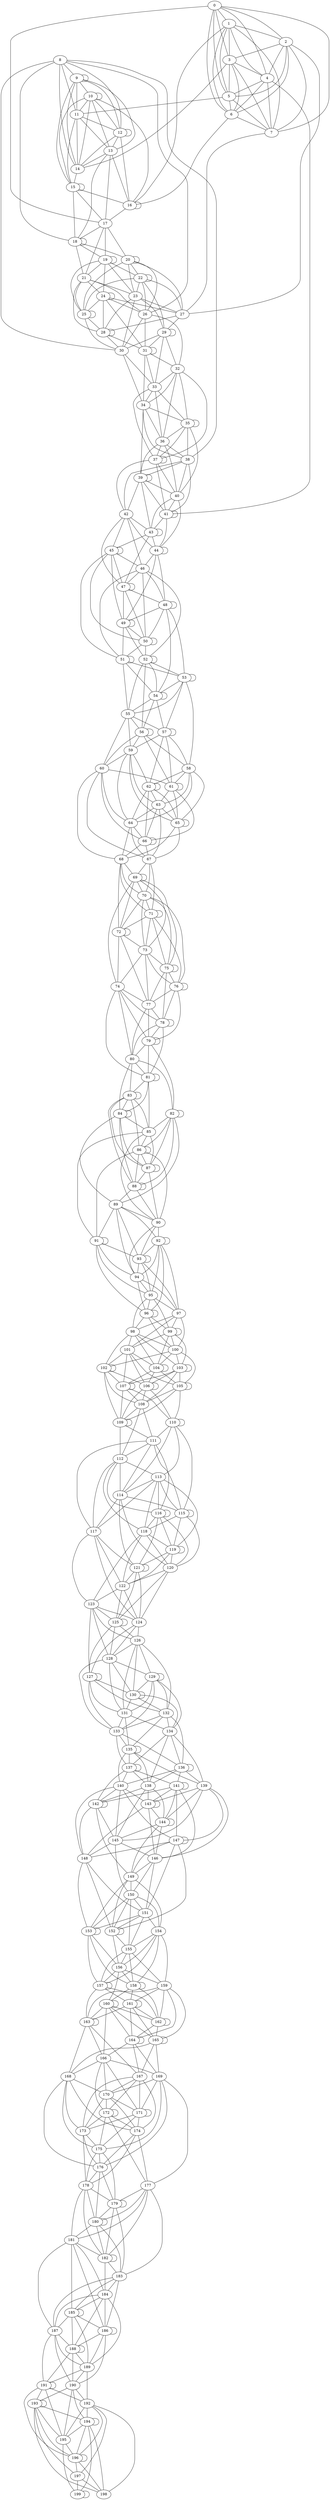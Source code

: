 graph {
  55 -- 57;
  177 -- 181;
  26 -- 30;
  59 -- 64;
  99 -- 100;
  147 -- 149;
  70 -- 73;
  118 -- 122;
  29 -- 32;
  167 -- 173;
  8 -- 9;
  0 -- 5;
  40 -- 41;
  8 -- 18;
  48 -- 54;
  11 -- 14;
  92 -- 97;
  132 -- 133;
  151 -- 155;
  184 -- 189;
  25 -- 25;
  73 -- 74;
  3 -- 6;
  141 -- 147;
  14 -- 15;
  122 -- 124;
  114 -- 120;
  155 -- 158;
  15 -- 16;
  47 -- 48;
  96 -- 99;
  18 -- 21;
  107 -- 108;
  99 -- 104;
  188 -- 191;
  159 -- 164;
  191 -- 196;
  48 -- 49;
  80 -- 81;
  129 -- 132;
  92 -- 92;
  100 -- 105;
  169 -- 177;
  192 -- 197;
  2 -- 27;
  162 -- 165;
  125 -- 125;
  181 -- 187;
  22 -- 23;
  103 -- 106;
  66 -- 66;
  74 -- 79;
  114 -- 115;
  158 -- 158;
  166 -- 171;
  55 -- 56;
  177 -- 180;
  88 -- 90;
  136 -- 139;
  59 -- 63;
  99 -- 99;
  147 -- 148;
  139 -- 144;
  180 -- 182;
  29 -- 31;
  191 -- 191;
  77 -- 80;
  48 -- 53;
  113 -- 119;
  92 -- 96;
  140 -- 145;
  172 -- 177;
  151 -- 154;
  62 -- 64;
  184 -- 188;
  110 -- 113;
  33 -- 37;
  102 -- 109;
  154 -- 156;
  3 -- 5;
  165 -- 165;
  51 -- 54;
  173 -- 178;
  181 -- 182;
  3 -- 14;
  84 -- 88;
  22 -- 27;
  95 -- 97;
  143 -- 146;
  106 -- 106;
  176 -- 180;
  155 -- 157;
  187 -- 189;
  36 -- 38;
  158 -- 162;
  47 -- 47;
  117 -- 121;
  55 -- 60;
  96 -- 98;
  128 -- 130;
  99 -- 103;
  168 -- 175;
  147 -- 152;
  188 -- 190;
  58 -- 62;
  199 -- 199;
  191 -- 195;
  40 -- 44;
  150 -- 154;
  129 -- 131;
  113 -- 114;
  161 -- 163;
  169 -- 176;
  10 -- 12;
  132 -- 136;
  172 -- 172;
  91 -- 95;
  54 -- 55;
  25 -- 28;
  73 -- 77;
  162 -- 164;
  32 -- 36;
  194 -- 196;
  43 -- 45;
  165 -- 169;
  124 -- 128;
  103 -- 105;
  87 -- 88;
  135 -- 137;
  127 -- 133;
  106 -- 110;
  17 -- 20;
  179 -- 180;
  76 -- 78;
  109 -- 112;
  88 -- 89;
  157 -- 161;
  136 -- 138;
  168 -- 170;
  147 -- 147;
  139 -- 143;
  180 -- 181;
  29 -- 30;
  98 -- 102;
  77 -- 79;
  21 -- 26;
  69 -- 75;
  101 -- 107;
  80 -- 84;
  121 -- 122;
  169 -- 171;
  113 -- 118;
  39 -- 43;
  2 -- 3;
  10 -- 16;
  83 -- 86;
  62 -- 63;
  131 -- 135;
  94 -- 95;
  102 -- 108;
  154 -- 155;
  24 -- 27;
  146 -- 151;
  3 -- 4;
  51 -- 53;
  35 -- 36;
  84 -- 87;
  116 -- 119;
  95 -- 96;
  176 -- 179;
  9 -- 11;
  187 -- 188;
  36 -- 37;
  68 -- 69;
  128 -- 129;
  120 -- 125;
  168 -- 174;
  58 -- 61;
  42 -- 44;
  90 -- 93;
  69 -- 70;
  61 -- 66;
  101 -- 102;
  150 -- 153;
  142 -- 149;
  161 -- 162;
  31 -- 34;
  153 -- 158;
  10 -- 11;
  2 -- 7;
  91 -- 94;
  54 -- 54;
  183 -- 186;
  32 -- 35;
  154 -- 159;
  194 -- 195;
  64 -- 67;
  24 -- 31;
  43 -- 44;
  35 -- 40;
  124 -- 127;
  87 -- 87;
  127 -- 132;
  17 -- 19;
  179 -- 179;
  65 -- 68;
  9 -- 15;
  49 -- 51;
  28 -- 28;
  76 -- 77;
  109 -- 111;
  117 -- 124;
  160 -- 165;
  50 -- 52;
  58 -- 65;
  98 -- 101;
  61 -- 61;
  20 -- 20;
  101 -- 106;
  190 -- 193;
  113 -- 117;
  39 -- 42;
  153 -- 153;
  83 -- 85;
  131 -- 134;
  13 -- 17;
  24 -- 26;
  146 -- 150;
  194 -- 199;
  35 -- 35;
  105 -- 109;
  116 -- 118;
  164 -- 167;
  127 -- 127;
  135 -- 140;
  176 -- 178;
  46 -- 50;
  9 -- 10;
  57 -- 59;
  179 -- 183;
  138 -- 142;
  120 -- 124;
  160 -- 160;
  168 -- 173;
  42 -- 43;
  90 -- 92;
  82 -- 88;
  171 -- 175;
  150 -- 152;
  142 -- 148;
  182 -- 184;
  31 -- 33;
  153 -- 157;
  23 -- 29;
  112 -- 116;
  91 -- 93;
  75 -- 76;
  123 -- 125;
  183 -- 185;
  53 -- 57;
  16 -- 17;
  194 -- 194;
  64 -- 66;
  124 -- 126;
  108 -- 109;
  193 -- 198;
  156 -- 158;
  5 -- 7;
  127 -- 131;
  38 -- 41;
  86 -- 90;
  65 -- 67;
  9 -- 14;
  49 -- 50;
  97 -- 99;
  186 -- 186;
  68 -- 72;
  178 -- 182;
  189 -- 191;
  160 -- 164;
  50 -- 51;
  98 -- 100;
  42 -- 47;
  163 -- 166;
  101 -- 105;
  190 -- 192;
  134 -- 139;
  60 -- 64;
  39 -- 41;
  104 -- 107;
  83 -- 84;
  152 -- 156;
  131 -- 133;
  1 -- 5;
  34 -- 39;
  13 -- 16;
  175 -- 176;
  24 -- 25;
  93 -- 97;
  72 -- 74;
  105 -- 108;
  193 -- 193;
  137 -- 140;
  185 -- 189;
  164 -- 166;
  5 -- 11;
  9 -- 9;
  78 -- 81;
  57 -- 58;
  126 -- 130;
  89 -- 90;
  186 -- 190;
  170 -- 173;
  149 -- 150;
  19 -- 22;
  197 -- 199;
  79 -- 82;
  63 -- 65;
  111 -- 114;
  82 -- 87;
  171 -- 174;
  20 -- 23;
  4 -- 6;
  182 -- 183;
  52 -- 55;
  31 -- 32;
  60 -- 68;
  141 -- 142;
  23 -- 28;
  75 -- 75;
  123 -- 124;
  115 -- 120;
  16 -- 16;
  56 -- 61;
  145 -- 148;
  193 -- 197;
  156 -- 157;
  5 -- 6;
  38 -- 40;
  70 -- 72;
  49 -- 49;
  97 -- 98;
  167 -- 172;
  89 -- 94;
  130 -- 132;
  0 -- 4;
  138 -- 145;
  178 -- 181;
  11 -- 13;
  189 -- 190;
  8 -- 26;
  71 -- 73;
  119 -- 122;
  82 -- 82;
  41 -- 41;
  12 -- 14;
  44 -- 46;
  141 -- 146;
  104 -- 106;
  152 -- 155;
  115 -- 115;
  1 -- 4;
  34 -- 38;
  196 -- 198;
  122 -- 123;
  45 -- 47;
  56 -- 56;
  15 -- 15;
  185 -- 188;
  18 -- 20;
  67 -- 71;
  107 -- 107;
  78 -- 80;
  126 -- 129;
  70 -- 76;
  159 -- 163;
  8 -- 12;
  48 -- 48;
  170 -- 172;
  19 -- 21;
  0 -- 17;
  8 -- 30;
  100 -- 104;
  148 -- 153;
  63 -- 64;
  192 -- 196;
  171 -- 173;
  81 -- 81;
  4 -- 5;
  52 -- 54;
  60 -- 67;
  141 -- 141;
  133 -- 137;
  181 -- 186;
  22 -- 22;
  144 -- 146;
  74 -- 78;
  45 -- 51;
  85 -- 87;
  166 -- 170;
  193 -- 196;
  177 -- 179;
  59 -- 62;
  70 -- 71;
  118 -- 120;
  167 -- 171;
  130 -- 131;
  0 -- 3;
  178 -- 180;
  11 -- 12;
  19 -- 25;
  92 -- 95;
  111 -- 117;
  151 -- 153;
  184 -- 187;
  33 -- 36;
  81 -- 85;
  125 -- 128;
  22 -- 26;
  196 -- 197;
  155 -- 156;
  37 -- 42;
  85 -- 91;
  174 -- 178;
  158 -- 161;
  137 -- 138;
  185 -- 187;
  55 -- 59;
  177 -- 183;
  18 -- 19;
  26 -- 32;
  67 -- 70;
  147 -- 151;
  188 -- 189;
  126 -- 128;
  70 -- 75;
  139 -- 147;
  159 -- 162;
  8 -- 11;
  170 -- 171;
  0 -- 7;
  40 -- 43;
  129 -- 130;
  100 -- 103;
  169 -- 175;
  148 -- 152;
  132 -- 135;
  111 -- 112;
  140 -- 148;
  192 -- 195;
  41 -- 44;
  73 -- 76;
  44 -- 49;
  133 -- 136;
  181 -- 185;
  165 -- 168;
  144 -- 145;
  74 -- 77;
  106 -- 109;
  85 -- 86;
  195 -- 196;
  166 -- 169;
  15 -- 18;
  47 -- 50;
  88 -- 88;
  128 -- 133;
  107 -- 110;
  180 -- 180;
  118 -- 119;
  29 -- 29;
  77 -- 78;
  21 -- 25;
  0 -- 2;
  69 -- 74;
  80 -- 83;
  121 -- 121;
  129 -- 134;
  169 -- 170;
  92 -- 94;
  140 -- 143;
  10 -- 15;
  172 -- 175;
  151 -- 152;
  62 -- 62;
  184 -- 186;
  110 -- 111;
  33 -- 35;
  102 -- 107;
  81 -- 84;
  44 -- 44;
  125 -- 127;
  173 -- 176;
  22 -- 25;
  103 -- 108;
  143 -- 144;
  66 -- 68;
  114 -- 117;
  158 -- 160;
  96 -- 96;
  18 -- 18;
  136 -- 141;
  99 -- 101;
  188 -- 188;
  139 -- 146;
  29 -- 33;
  69 -- 69;
  191 -- 193;
  61 -- 65;
  129 -- 129;
  121 -- 125;
  161 -- 161;
  10 -- 10;
  132 -- 134;
  2 -- 6;
  140 -- 147;
  62 -- 66;
  102 -- 102;
  110 -- 115;
  73 -- 75;
  162 -- 162;
  32 -- 34;
  154 -- 158;
  3 -- 7;
  43 -- 43;
  165 -- 167;
  103 -- 103;
  95 -- 99;
  135 -- 135;
  143 -- 148;
  106 -- 108;
  17 -- 18;
  155 -- 159;
  187 -- 191;
  36 -- 40;
  76 -- 76;
  47 -- 49;
  117 -- 123;
  136 -- 136;
  58 -- 64;
  21 -- 24;
  69 -- 73;
  80 -- 82;
  129 -- 133;
  113 -- 116;
  161 -- 165;
  10 -- 14;
  172 -- 174;
  110 -- 110;
  54 -- 57;
  102 -- 106;
  146 -- 149;
  194 -- 198;
  51 -- 51;
  43 -- 47;
  84 -- 85;
  103 -- 107;
  87 -- 90;
  143 -- 143;
  135 -- 139;
  195 -- 199;
  179 -- 182;
  28 -- 31;
  157 -- 163;
  136 -- 140;
  139 -- 145;
  180 -- 183;
  98 -- 104;
  191 -- 192;
  21 -- 28;
  150 -- 151;
  121 -- 124;
  153 -- 156;
  2 -- 5;
  83 -- 88;
  62 -- 65;
  110 -- 114;
  94 -- 97;
  183 -- 184;
  32 -- 33;
  154 -- 157;
  51 -- 55;
  35 -- 38;
  84 -- 89;
  116 -- 121;
  95 -- 98;
  127 -- 130;
  9 -- 13;
  187 -- 190;
  57 -- 62;
  36 -- 39;
  68 -- 71;
  109 -- 109;
  117 -- 122;
  149 -- 154;
  6 -- 7;
  128 -- 131;
  160 -- 163;
  6 -- 16;
  168 -- 176;
  50 -- 50;
  58 -- 63;
  42 -- 46;
  21 -- 23;
  69 -- 72;
  101 -- 104;
  142 -- 142;
  150 -- 155;
  134 -- 138;
  20 -- 27;
  113 -- 115;
  39 -- 40;
  161 -- 164;
  10 -- 13;
  172 -- 173;
  83 -- 83;
  91 -- 96;
  54 -- 56;
  123 -- 128;
  24 -- 24;
  32 -- 37;
  72 -- 73;
  84 -- 84;
  116 -- 116;
  108 -- 112;
  135 -- 138;
  46 -- 48;
  17 -- 21;
  57 -- 57;
  28 -- 30;
  76 -- 79;
  186 -- 189;
  157 -- 162;
  197 -- 198;
  120 -- 122;
  79 -- 81;
  98 -- 103;
  82 -- 86;
  61 -- 63;
  20 -- 22;
  182 -- 182;
  190 -- 195;
  31 -- 31;
  23 -- 27;
  2 -- 4;
  112 -- 114;
  91 -- 91;
  83 -- 87;
  115 -- 119;
  94 -- 96;
  4 -- 41;
  53 -- 55;
  175 -- 179;
  24 -- 28;
  72 -- 77;
  56 -- 60;
  35 -- 37;
  116 -- 120;
  164 -- 169;
  38 -- 39;
  46 -- 52;
  86 -- 88;
  65 -- 65;
  9 -- 12;
  57 -- 61;
  89 -- 93;
  68 -- 70;
  138 -- 144;
  157 -- 157;
  27 -- 29;
  149 -- 153;
  160 -- 162;
  30 -- 34;
  71 -- 72;
  119 -- 121;
  42 -- 45;
  90 -- 94;
  12 -- 13;
  134 -- 137;
  20 -- 26;
  39 -- 39;
  104 -- 105;
  112 -- 118;
  75 -- 78;
  1 -- 3;
  123 -- 127;
  13 -- 14;
  45 -- 46;
  183 -- 187;
  93 -- 95;
  72 -- 72;
  64 -- 68;
  164 -- 164;
  108 -- 111;
  156 -- 160;
  46 -- 47;
  78 -- 79;
  49 -- 52;
  97 -- 101;
  186 -- 188;
  79 -- 80;
  160 -- 166;
  8 -- 38;
  71 -- 76;
  82 -- 85;
  163 -- 168;
  142 -- 145;
  52 -- 53;
  190 -- 194;
  60 -- 66;
  112 -- 113;
  115 -- 118;
  1 -- 7;
  1 -- 16;
  13 -- 18;
  37 -- 37;
  45 -- 50;
  53 -- 54;
  175 -- 178;
  56 -- 59;
  105 -- 110;
  145 -- 146;
  193 -- 195;
  137 -- 142;
  46 -- 51;
  86 -- 87;
  126 -- 132;
  167 -- 170;
  89 -- 92;
  130 -- 130;
  138 -- 143;
  178 -- 179;
  27 -- 28;
  149 -- 152;
  19 -- 24;
  30 -- 33;
  71 -- 71;
  119 -- 120;
  63 -- 67;
  111 -- 116;
  82 -- 89;
  163 -- 163;
  12 -- 12;
  134 -- 136;
  20 -- 25;
  60 -- 61;
  141 -- 144;
  23 -- 30;
  104 -- 104;
  112 -- 117;
  75 -- 77;
  1 -- 2;
  123 -- 126;
  144 -- 149;
  34 -- 36;
  196 -- 196;
  45 -- 45;
  74 -- 81;
  53 -- 58;
  37 -- 41;
  93 -- 94;
  85 -- 90;
  105 -- 105;
  174 -- 177;
  137 -- 137;
  145 -- 150;
  185 -- 186;
  177 -- 182;
  156 -- 159;
  26 -- 31;
  67 -- 69;
  7 -- 27;
  59 -- 65;
  38 -- 42;
  78 -- 78;
  86 -- 91;
  118 -- 123;
  159 -- 161;
  97 -- 100;
  167 -- 174;
  130 -- 134;
  0 -- 6;
  19 -- 19;
  11 -- 15;
  189 -- 192;
  100 -- 102;
  79 -- 79;
  148 -- 151;
  71 -- 75;
  192 -- 194;
  171 -- 171;
  41 -- 43;
  163 -- 167;
  12 -- 16;
  52 -- 52;
  44 -- 48;
  133 -- 135;
  181 -- 184;
  144 -- 144;
  22 -- 29;
  1 -- 6;
  53 -- 53;
  122 -- 125;
  45 -- 49;
  114 -- 121;
  56 -- 58;
  166 -- 168;
  15 -- 17;
  137 -- 141;
  193 -- 194;
  96 -- 100;
  59 -- 60;
  107 -- 109;
  86 -- 86;
  126 -- 131;
  89 -- 91;
  159 -- 165;
  0 -- 1;
  8 -- 14;
  48 -- 50;
  170 -- 174;
  19 -- 23;
  92 -- 93;
  140 -- 142;
  119 -- 119;
  63 -- 66;
  111 -- 115;
  184 -- 185;
  192 -- 198;
  33 -- 34;
  81 -- 83;
  25 -- 30;
  4 -- 7;
  52 -- 56;
  141 -- 143;
  125 -- 126;
  173 -- 175;
  152 -- 152;
  34 -- 35;
  66 -- 67;
  74 -- 80;
  93 -- 93;
  37 -- 40;
  174 -- 176;
  166 -- 172;
  185 -- 185;
}
